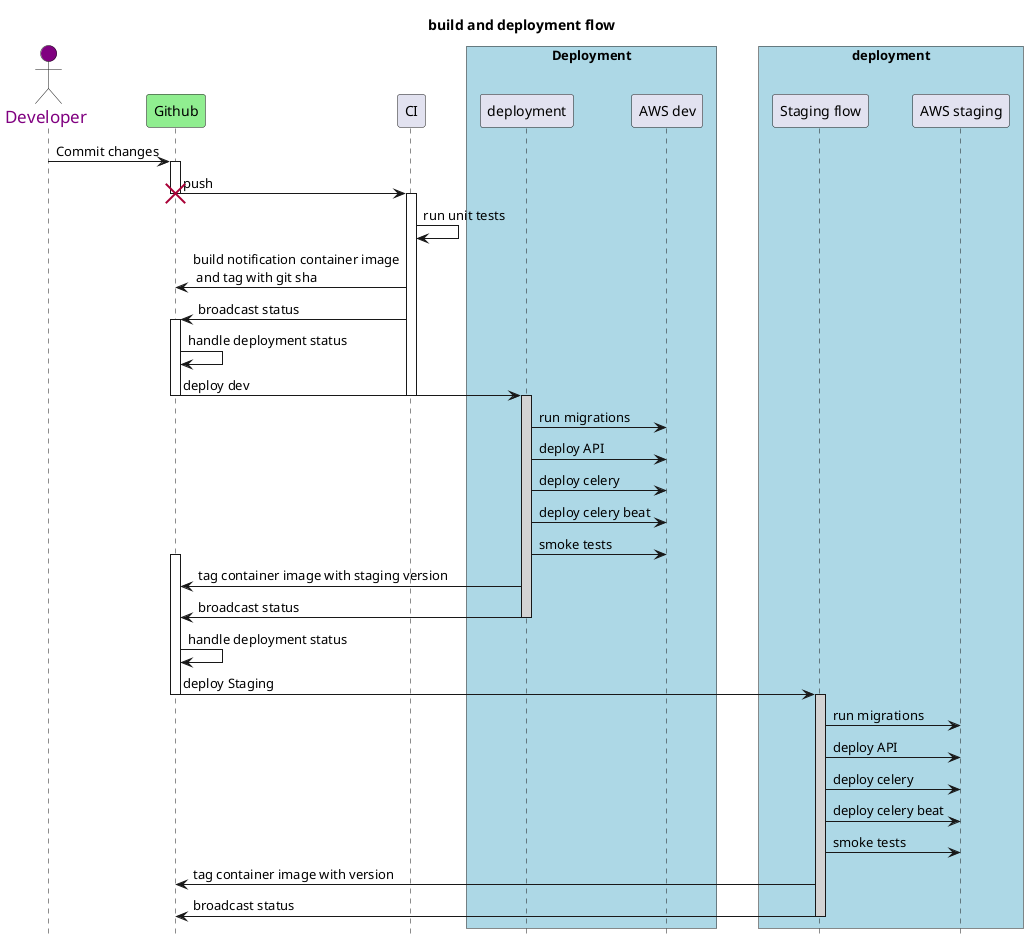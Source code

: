 @startuml
hide footbox
skinparam ParticipantPadding 10
skinparam BoxPadding 20

skinparam sequence {
ActorBackgroundColor purple
ActorFontColor purple
ActorFontSize 17
ActorFontName Arial
}

title build and deployment flow
actor Developer #purple
participant Github #lightgreen
Developer -> Github: Commit changes
activate Github
Github -> CI: push
destroy Github

participant CI
activate CI
CI -> CI: run unit tests
CI -> "Github": build notification container image\n and tag with git sha
CI -> Github: broadcast status
activate Github
Github -> Github: handle deployment status
Github -> "deployment": deploy dev
deactivate Github
deactivate CI

box "Deployment" #lightblue
participant "deployment"
activate "deployment" #lightgray
"deployment" -> "AWS dev": run migrations
"deployment" -> "AWS dev": deploy API
"deployment" -> "AWS dev": deploy celery
"deployment" -> "AWS dev": deploy celery beat
"deployment" -> "AWS dev": smoke tests
activate Github
"deployment" -> Github: tag container image with staging version
"deployment" -> Github: broadcast status
deactivate "deployment"
end box

Github -> Github: handle deployment status
Github -> "Staging flow": deploy Staging
deactivate Github

box "deployment" #lightblue
participant "Staging flow"
activate "Staging flow" #lightgray
"Staging flow" -> "AWS staging": run migrations
"Staging flow" -> "AWS staging": deploy API
"Staging flow" -> "AWS staging": deploy celery
"Staging flow" -> "AWS staging": deploy celery beat
"Staging flow" -> "AWS staging": smoke tests
"Staging flow" -> Github: tag container image with version
"Staging flow" -> Github: broadcast status
deactivate "Staging flow"
end box

@enduml
